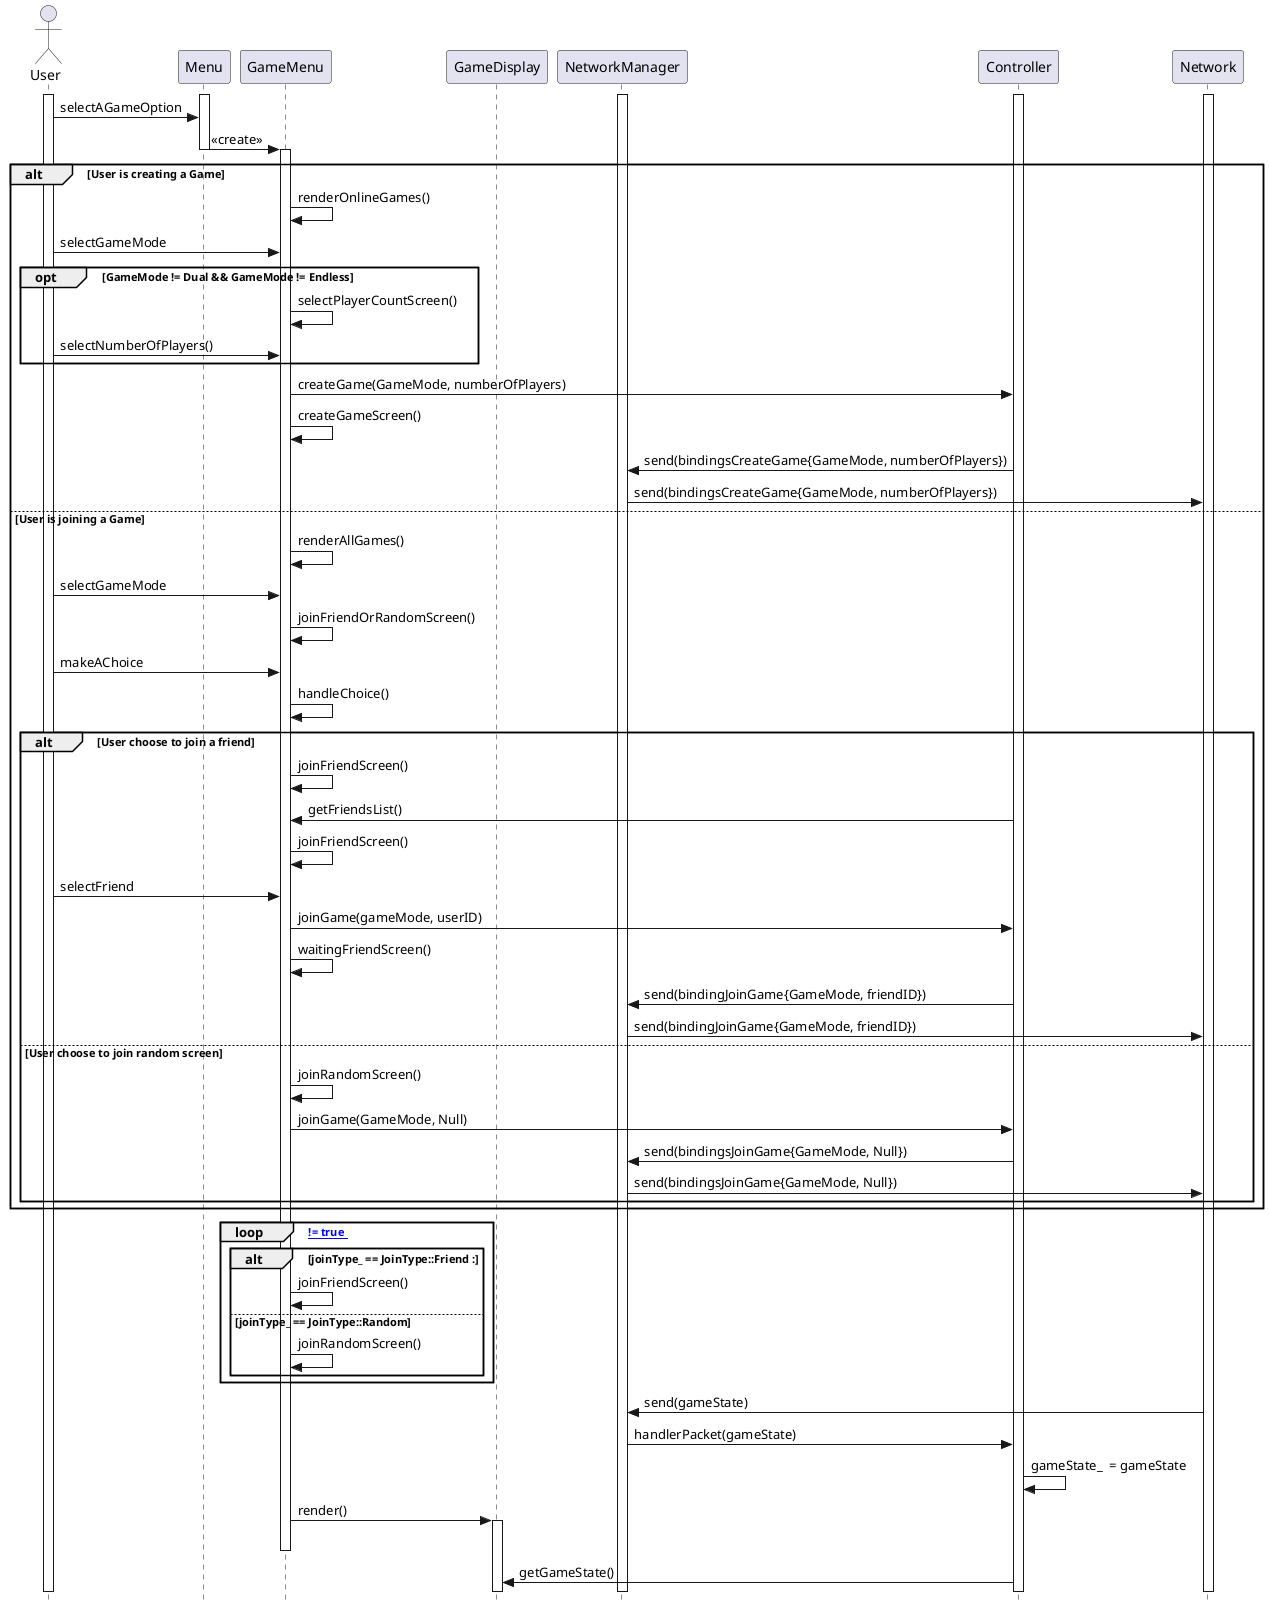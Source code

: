 @startuml MatchMakingClientSequence

skinparam style strictuml

actor User
participant Menu
participant GameMenu
participant GameDisplay
participant NetworkManager
participant Controller
participant Network

activate User
activate Menu
activate NetworkManager
activate Controller
activate Network

User -> Menu : selectAGameOption
Menu -> GameMenu : <<create>>
deactivate Menu
activate GameMenu

alt User is creating a Game
    GameMenu -> GameMenu : renderOnlineGames()
    User -> GameMenu : selectGameMode
    opt GameMode != Dual && GameMode != Endless
        GameMenu -> GameMenu : selectPlayerCountScreen()
        User -> GameMenu : selectNumberOfPlayers()
    end 
    GameMenu -> Controller : createGame(GameMode, numberOfPlayers)
    GameMenu -> GameMenu : createGameScreen()
    Controller -> NetworkManager : send(bindingsCreateGame{GameMode, numberOfPlayers})
    NetworkManager -> Network : send(bindingsCreateGame{GameMode, numberOfPlayers})
else User is joining a Game
    GameMenu -> GameMenu : renderAllGames()
    User -> GameMenu : selectGameMode
    GameMenu -> GameMenu : joinFriendOrRandomScreen()
    User -> GameMenu : makeAChoice
    GameMenu -> GameMenu : handleChoice() 
        alt User choose to join a friend
            GameMenu -> GameMenu : joinFriendScreen()
            Controller -> GameMenu : getFriendsList() 
            GameMenu -> GameMenu : joinFriendScreen() 
            User -> GameMenu : selectFriend
            GameMenu -> Controller : joinGame(gameMode, userID)
            GameMenu -> GameMenu : waitingFriendScreen()
            Controller -> NetworkManager : send(bindingJoinGame{GameMode, friendID})
            NetworkManager -> Network : send(bindingJoinGame{GameMode, friendID})
        else User choose to join random screen
            GameMenu -> GameMenu : joinRandomScreen()
            GameMenu -> Controller : joinGame(GameMode, Null)
            Controller -> NetworkManager : send(bindingsJoinGame{GameMode, Null})
            NetworkManager -> Network : send(bindingsJoinGame{GameMode, Null})
        end 
end 
loop [ quitMenu_ != true ] 
    alt joinType_ == JoinType::Friend : 
        GameMenu -> GameMenu : joinFriendScreen()
    else joinType_ == JoinType::Random  
        GameMenu -> GameMenu : joinRandomScreen()
    end
end

Network -> NetworkManager : send(gameState)
NetworkManager -> Controller : handlerPacket(gameState)
Controller -> Controller : gameState_  = gameState

GameMenu -> GameDisplay : render()
activate GameDisplay
deactivate GameMenu
Controller -> GameDisplay : getGameState()
@enduml